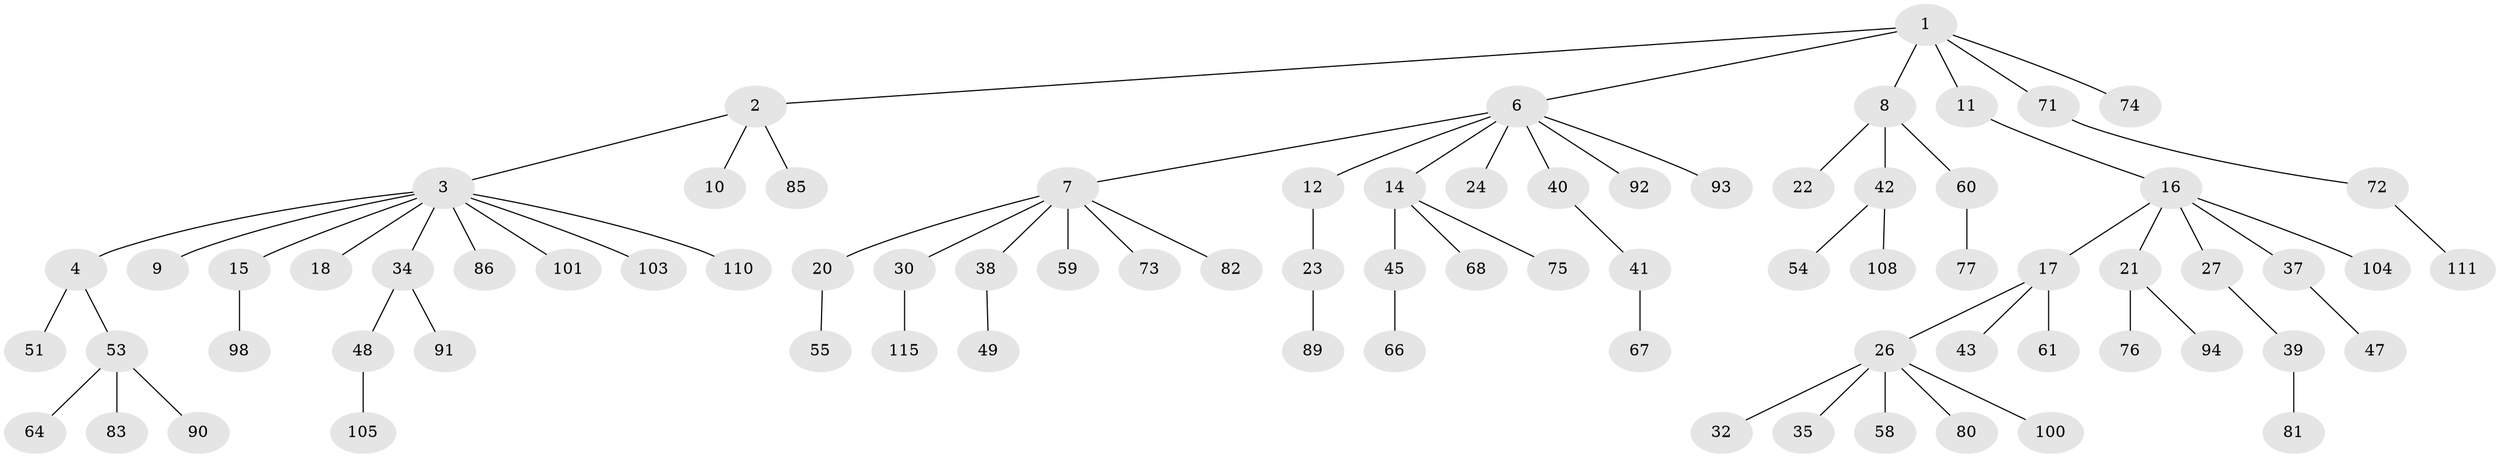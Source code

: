 // original degree distribution, {4: 0.07758620689655173, 10: 0.008620689655172414, 3: 0.08620689655172414, 6: 0.017241379310344827, 5: 0.02586206896551724, 1: 0.5172413793103449, 2: 0.25862068965517243, 7: 0.008620689655172414}
// Generated by graph-tools (version 1.1) at 2025/11/02/27/25 16:11:25]
// undirected, 79 vertices, 78 edges
graph export_dot {
graph [start="1"]
  node [color=gray90,style=filled];
  1 [super="+5"];
  2 [super="+46"];
  3 [super="+29"];
  4 [super="+52"];
  6 [super="+13"];
  7 [super="+19"];
  8;
  9;
  10;
  11 [super="+31"];
  12;
  14 [super="+33"];
  15 [super="+112"];
  16 [super="+25"];
  17 [super="+63"];
  18;
  20;
  21 [super="+102"];
  22 [super="+99"];
  23 [super="+78"];
  24 [super="+70"];
  26 [super="+28"];
  27 [super="+50"];
  30;
  32 [super="+36"];
  34;
  35 [super="+84"];
  37 [super="+88"];
  38;
  39 [super="+44"];
  40;
  41 [super="+56"];
  42 [super="+62"];
  43;
  45;
  47;
  48 [super="+96"];
  49 [super="+69"];
  51;
  53 [super="+57"];
  54;
  55 [super="+114"];
  58;
  59 [super="+87"];
  60 [super="+65"];
  61 [super="+97"];
  64;
  66;
  67;
  68;
  71;
  72 [super="+79"];
  73;
  74;
  75 [super="+95"];
  76;
  77;
  80 [super="+116"];
  81 [super="+113"];
  82;
  83;
  85;
  86;
  89 [super="+106"];
  90;
  91 [super="+109"];
  92;
  93;
  94;
  98 [super="+107"];
  100;
  101;
  103;
  104;
  105;
  108;
  110;
  111;
  115;
  1 -- 2;
  1 -- 8;
  1 -- 71;
  1 -- 74;
  1 -- 11;
  1 -- 6;
  2 -- 3;
  2 -- 10;
  2 -- 85;
  3 -- 4;
  3 -- 9;
  3 -- 15;
  3 -- 18;
  3 -- 34;
  3 -- 86;
  3 -- 101;
  3 -- 103;
  3 -- 110;
  4 -- 51;
  4 -- 53;
  6 -- 7;
  6 -- 12;
  6 -- 14;
  6 -- 24;
  6 -- 40;
  6 -- 92;
  6 -- 93;
  7 -- 30;
  7 -- 59;
  7 -- 73;
  7 -- 82;
  7 -- 20;
  7 -- 38;
  8 -- 22;
  8 -- 42;
  8 -- 60;
  11 -- 16;
  12 -- 23;
  14 -- 45;
  14 -- 68;
  14 -- 75;
  15 -- 98;
  16 -- 17;
  16 -- 21;
  16 -- 27;
  16 -- 37;
  16 -- 104;
  17 -- 26;
  17 -- 43;
  17 -- 61;
  20 -- 55;
  21 -- 76;
  21 -- 94;
  23 -- 89;
  26 -- 32;
  26 -- 35;
  26 -- 58;
  26 -- 80;
  26 -- 100;
  27 -- 39;
  30 -- 115;
  34 -- 48;
  34 -- 91;
  37 -- 47;
  38 -- 49;
  39 -- 81;
  40 -- 41;
  41 -- 67;
  42 -- 54;
  42 -- 108;
  45 -- 66;
  48 -- 105;
  53 -- 64;
  53 -- 90;
  53 -- 83;
  60 -- 77;
  71 -- 72;
  72 -- 111;
}
